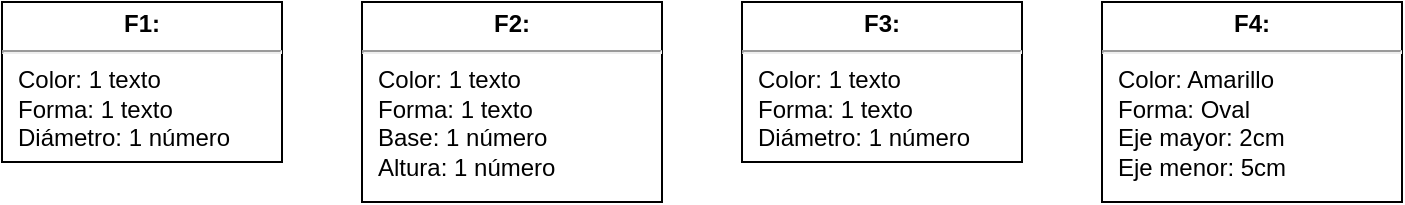<mxfile>
    <diagram id="osjvPppNyLrmpEX8UjQP" name="Page-1">
        <mxGraphModel dx="746" dy="568" grid="1" gridSize="10" guides="1" tooltips="1" connect="1" arrows="1" fold="1" page="1" pageScale="1" pageWidth="827" pageHeight="1169" math="0" shadow="0">
            <root>
                <mxCell id="0"/>
                <mxCell id="1" parent="0"/>
                <mxCell id="2" value="&lt;p style=&quot;margin:0px;margin-top:4px;text-align:center;&quot;&gt;&lt;b style=&quot;background-color: initial;&quot;&gt;F1:&lt;/b&gt;&lt;br&gt;&lt;/p&gt;&lt;hr&gt;&lt;p style=&quot;margin: 0px 0px 0px 8px;&quot;&gt;Color: 1 texto&lt;br&gt;Forma: 1 texto&lt;/p&gt;&lt;p style=&quot;margin: 0px 0px 0px 8px;&quot;&gt;Diámetro: 1 número&lt;/p&gt;" style="verticalAlign=top;align=left;overflow=fill;fontSize=12;fontFamily=Helvetica;html=1;" parent="1" vertex="1">
                    <mxGeometry x="50" y="400" width="140" height="80" as="geometry"/>
                </mxCell>
                <mxCell id="3" value="&lt;p style=&quot;margin:0px;margin-top:4px;text-align:center;&quot;&gt;&lt;b style=&quot;background-color: initial;&quot;&gt;F2:&lt;/b&gt;&lt;br&gt;&lt;/p&gt;&lt;hr&gt;&lt;p style=&quot;margin: 0px 0px 0px 8px;&quot;&gt;Color: 1 texto&lt;br&gt;Forma: 1 texto&lt;/p&gt;&lt;p style=&quot;margin: 0px 0px 0px 8px;&quot;&gt;Base: 1 número&lt;/p&gt;&lt;p style=&quot;margin: 0px 0px 0px 8px;&quot;&gt;Altura: 1 número&lt;/p&gt;&lt;p style=&quot;margin: 0px 0px 0px 8px;&quot;&gt;&lt;br&gt;&lt;/p&gt;&lt;p style=&quot;margin: 0px 0px 0px 8px;&quot;&gt;&lt;br&gt;&lt;/p&gt;" style="verticalAlign=top;align=left;overflow=fill;fontSize=12;fontFamily=Helvetica;html=1;" parent="1" vertex="1">
                    <mxGeometry x="230" y="400" width="150" height="100" as="geometry"/>
                </mxCell>
                <mxCell id="4" value="&lt;p style=&quot;margin:0px;margin-top:4px;text-align:center;&quot;&gt;&lt;b style=&quot;background-color: initial;&quot;&gt;F3:&lt;/b&gt;&lt;br&gt;&lt;/p&gt;&lt;hr&gt;&lt;p style=&quot;margin: 0px 0px 0px 8px;&quot;&gt;Color: 1 texto&lt;br&gt;Forma: 1 texto&lt;/p&gt;&lt;p style=&quot;margin: 0px 0px 0px 8px;&quot;&gt;Diámetro: 1 número&lt;/p&gt;" style="verticalAlign=top;align=left;overflow=fill;fontSize=12;fontFamily=Helvetica;html=1;" parent="1" vertex="1">
                    <mxGeometry x="420" y="400" width="140" height="80" as="geometry"/>
                </mxCell>
                <mxCell id="5" value="&lt;p style=&quot;margin:0px;margin-top:4px;text-align:center;&quot;&gt;&lt;b style=&quot;background-color: initial;&quot;&gt;F4:&lt;/b&gt;&lt;br&gt;&lt;/p&gt;&lt;hr&gt;&lt;p style=&quot;margin: 0px 0px 0px 8px;&quot;&gt;Color: Amarillo&lt;br&gt;Forma: Oval&lt;/p&gt;&lt;p style=&quot;margin: 0px 0px 0px 8px;&quot;&gt;Eje mayor: 2cm&lt;/p&gt;&lt;p style=&quot;margin: 0px 0px 0px 8px;&quot;&gt;Eje menor: 5cm&lt;/p&gt;&lt;p style=&quot;margin: 0px 0px 0px 8px;&quot;&gt;&lt;br&gt;&lt;/p&gt;&lt;p style=&quot;margin: 0px 0px 0px 8px;&quot;&gt;&lt;br&gt;&lt;/p&gt;" style="verticalAlign=top;align=left;overflow=fill;fontSize=12;fontFamily=Helvetica;html=1;" parent="1" vertex="1">
                    <mxGeometry x="600" y="400" width="150" height="100" as="geometry"/>
                </mxCell>
            </root>
        </mxGraphModel>
    </diagram>
</mxfile>